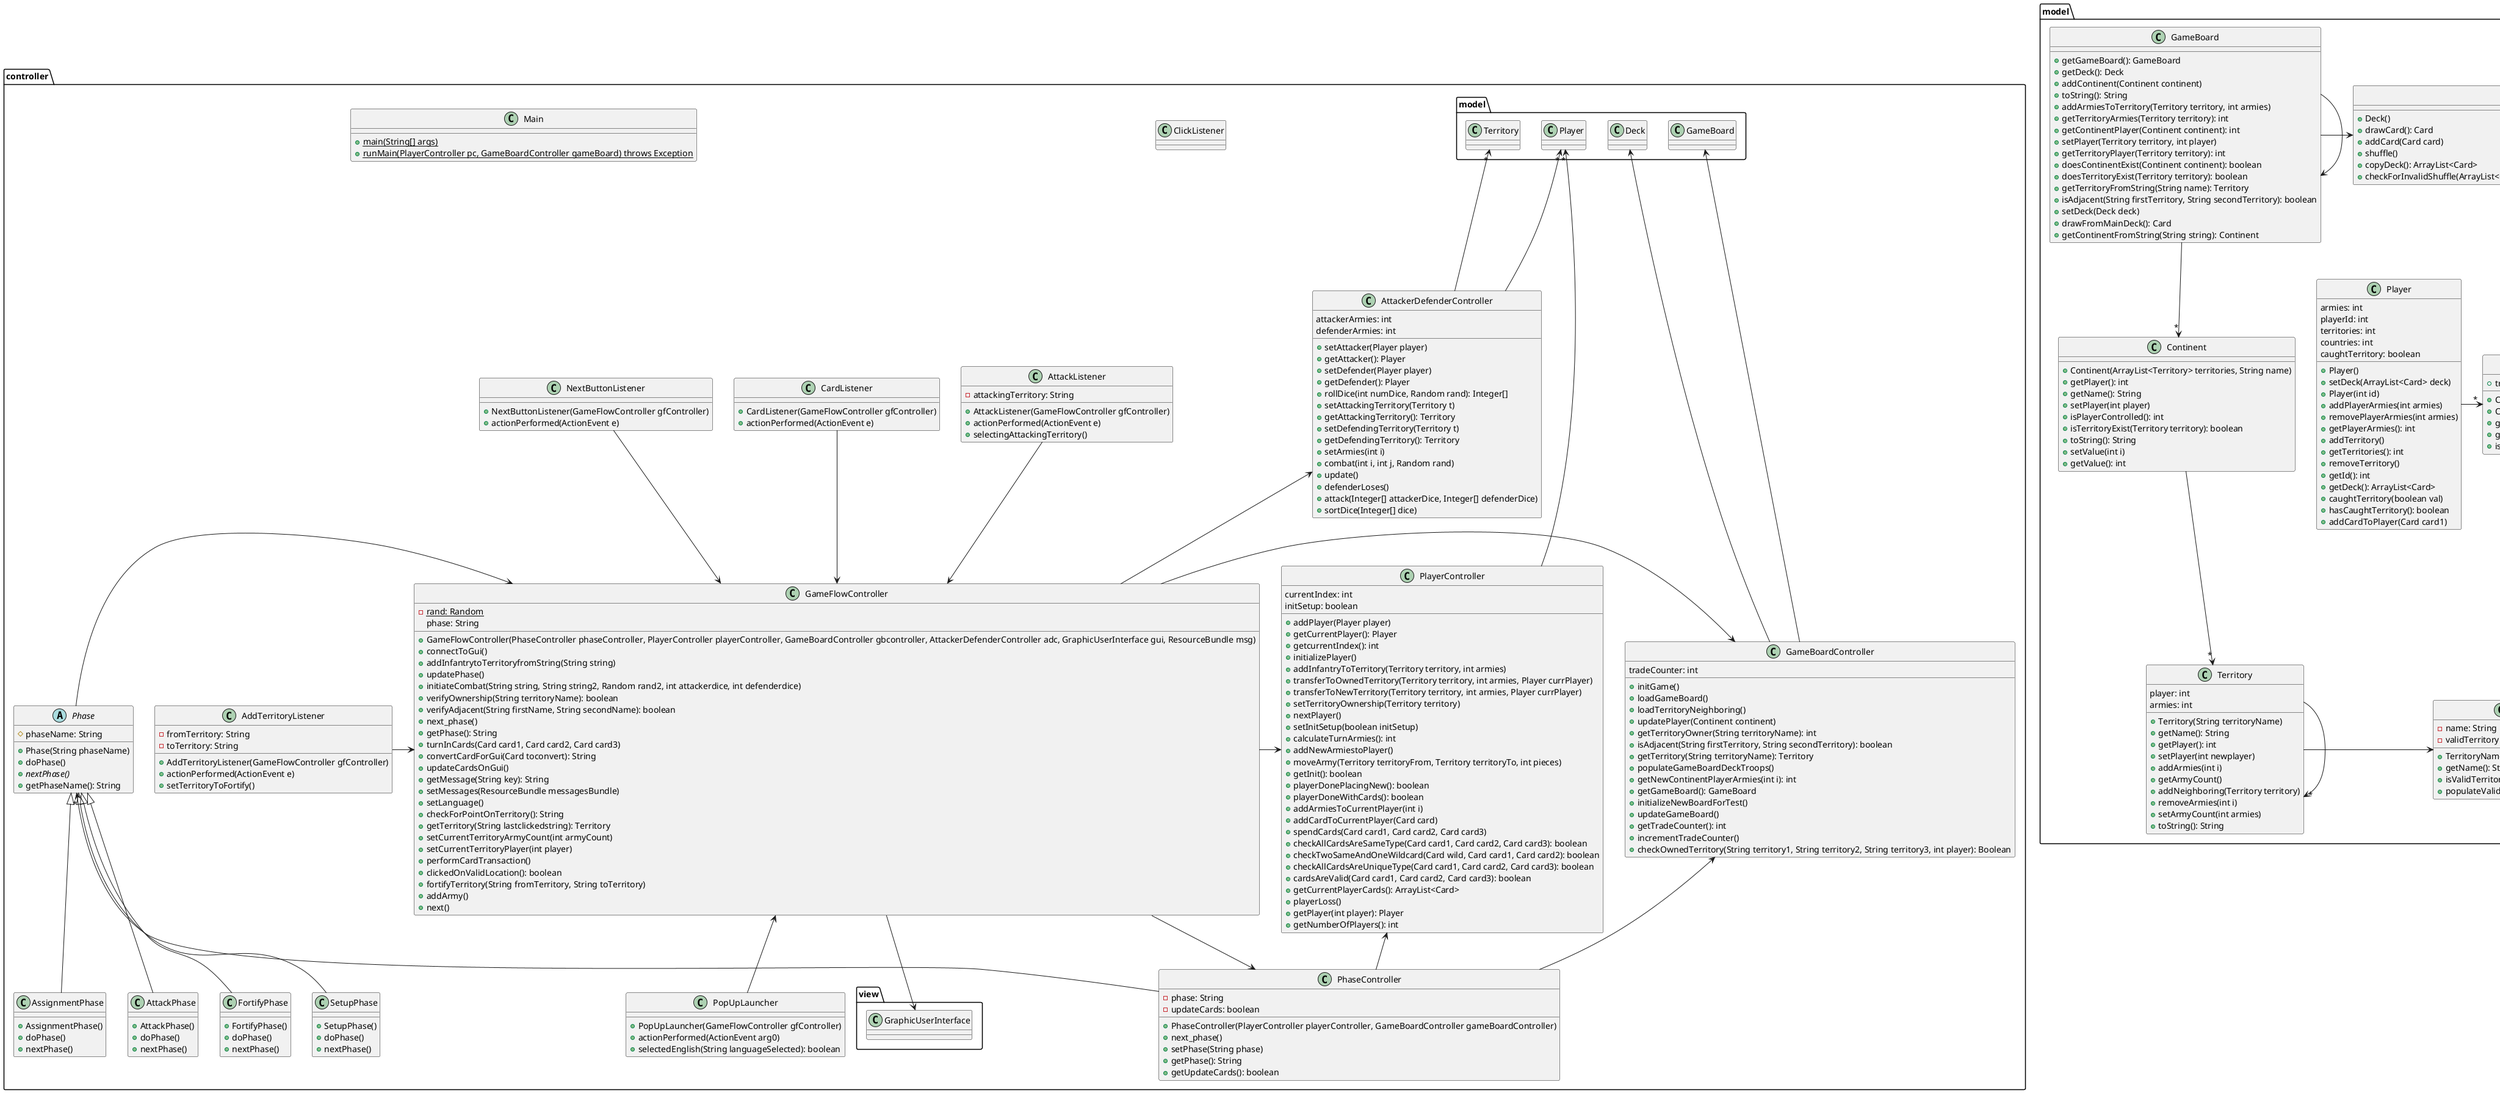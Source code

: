 @startuml
package controller {
    class AddTerritoryListener {
        -fromTerritory: String
        -toTerritory: String
        +AddTerritoryListener(GameFlowController gfController)
        +actionPerformed(ActionEvent e)
        +setTerritoryToFortify()
    }
    class AttackerDefenderController {
        attackerArmies: int
        defenderArmies: int
        +setAttacker(Player player)
        +getAttacker(): Player
        +setDefender(Player player)
        +getDefender(): Player
        +rollDice(int numDice, Random rand): Integer[]
        +setAttackingTerritory(Territory t)
        +getAttackingTerritory(): Territory
        +setDefendingTerritory(Territory t)
        +getDefendingTerritory(): Territory
        +setArmies(int i)
        +combat(int i, int j, Random rand)
        +update()
        +defenderLoses()
        +attack(Integer[] attackerDice, Integer[] defenderDice)
        +sortDice(Integer[] dice)
    }
    class AttackListener {
        -attackingTerritory: String
        +AttackListener(GameFlowController gfController)
        +actionPerformed(ActionEvent e)
        +selectingAttackingTerritory()
    }
    class CardListener {
        +CardListener(GameFlowController gfController)
        +actionPerformed(ActionEvent e)
    }
    class ClickListener {}
    class GameBoardController {
        tradeCounter: int
        +initGame()
        +loadGameBoard()
        +loadTerritoryNeighboring()
        +updatePlayer(Continent continent)
        +getTerritoryOwner(String territoryName): int
        +isAdjacent(String firstTerritory, String secondTerritory): boolean
        +getTerritory(String territoryName): Territory
        +populateGameBoardDeckTroops()
        +getNewContinentPlayerArmies(int i): int
        +getGameBoard(): GameBoard
        +initializeNewBoardForTest()
        +updateGameBoard()
        +getTradeCounter(): int
        +incrementTradeCounter()
        +checkOwnedTerritory(String territory1, String territory2, String territory3, int player): Boolean
    }
    class GameFlowController {
        -{static}rand: Random
        phase: String
        +GameFlowController(PhaseController phaseController, PlayerController playerController, GameBoardController gbcontroller, AttackerDefenderController adc, GraphicUserInterface gui, ResourceBundle msg)
        +connectToGui()
        +addInfantrytoTerritoryfromString(String string)
        +updatePhase()
        +initiateCombat(String string, String string2, Random rand2, int attackerdice, int defenderdice)
        +verifyOwnership(String territoryName): boolean
        +verifyAdjacent(String firstName, String secondName): boolean
        +next_phase()
        +getPhase(): String
        +turnInCards(Card card1, Card card2, Card card3)
        +convertCardForGui(Card toconvert): String
        +updateCardsOnGui()
        +getMessage(String key): String
        +setMessages(ResourceBundle messagesBundle)
        +setLanguage()
        +checkForPointOnTerritory(): String
        +getTerritory(String lastclickedstring): Territory
        +setCurrentTerritoryArmyCount(int armyCount)
        +setCurrentTerritoryPlayer(int player)
        +performCardTransaction()
        +clickedOnValidLocation(): boolean
        +fortifyTerritory(String fromTerritory, String toTerritory)
        +addArmy()
        +next()
    }
    class Main {
        +{static}main(String[] args)
        +{static}runMain(PlayerController pc, GameBoardController gameBoard) throws Exception
    }
    class NextButtonListener {
        +NextButtonListener(GameFlowController gfController)
        +actionPerformed(ActionEvent e)
    }
    abstract class Phase {
        #phaseName: String
        +Phase(String phaseName)
        +doPhase()
        +{abstract}nextPhase()
        +getPhaseName(): String
    }
    class PhaseController {
        -phase: String
        -updateCards: boolean
        +PhaseController(PlayerController playerController, GameBoardController gameBoardController)
        +next_phase()
        +setPhase(String phase)
        +getPhase(): String
        +getUpdateCards(): boolean
    }
    class AssignmentPhase extends Phase {
        +AssignmentPhase()
        +doPhase()
        +nextPhase()
    }
    class AttackPhase extends Phase {
        +AttackPhase()
        +doPhase()
        +nextPhase()
    }
    class FortifyPhase extends Phase {
        +FortifyPhase()
        +doPhase()
        +nextPhase()
    }
    class SetupPhase extends Phase {
        +SetupPhase()
        +doPhase()
        +nextPhase()
    }
    class PlayerController {
        currentIndex: int
        initSetup: boolean
        +addPlayer(Player player)
        +getCurrentPlayer(): Player
        +getcurrentIndex(): int
        +initializePlayer()
        +addInfantryToTerritory(Territory territory, int armies)
        +transferToOwnedTerritory(Territory territory, int armies, Player currPlayer)
        +transferToNewTerritory(Territory territory, int armies, Player currPlayer)
        +setTerritoryOwnership(Territory territory)
        +nextPlayer()
        +setInitSetup(boolean initSetup)
        +calculateTurnArmies(): int
        +addNewArmiestoPlayer()
        +moveArmy(Territory territoryFrom, Territory territoryTo, int pieces)
        +getInit(): boolean
        +playerDonePlacingNew(): boolean
        +playerDoneWithCards(): boolean
        +addArmiesToCurrentPlayer(int i)
        +addCardToCurrentPlayer(Card card)
        +spendCards(Card card1, Card card2, Card card3)
        +checkAllCardsAreSameType(Card card1, Card card2, Card card3): boolean
        +checkTwoSameAndOneWildcard(Card wild, Card card1, Card card2): boolean
        +checkAllCardsAreUniqueType(Card card1, Card card2, Card card3): boolean
        +cardsAreValid(Card card1, Card card2, Card card3): boolean
        +getCurrentPlayerCards(): ArrayList<Card>
        +playerLoss()
        +getPlayer(int player): Player
        +getNumberOfPlayers(): int
    }
    class PopUpLauncher {
        +PopUpLauncher(GameFlowController gfController)
        +actionPerformed(ActionEvent arg0)
        +selectedEnglish(String languageSelected): boolean
    }

    AddTerritoryListener->GameFlowController
    AttackerDefenderController-UP->"*"model.Player
    AttackerDefenderController-UP->"*"model.Territory
    AttackListener-->GameFlowController
    CardListener-->GameFlowController
    GameBoardController-UP->model.GameBoard
    GameBoardController-UP->model.Deck
    GameFlowController-DOWN->PhaseController
    GameFlowController-RIGHT->PlayerController
    GameFlowController-RIGHT->GameBoardController
    GameFlowController-->view.GraphicUserInterface
    GameFlowController-UP->AttackerDefenderController
    NextButtonListener-->GameFlowController
    Phase->GameFlowController
    PhaseController-UP->"*"Phase
    PhaseController-UP->PlayerController
    PhaseController-UP->GameBoardController
    PlayerController-UP->"*"model.Player
    PopUpLauncher-UP->GameFlowController
}

package model {
    class Card {
        +troopType: String
        +Card(String territory)
        +Card(String territory, String troopType)
        +getTerritory(): String
        +getTroopType(): String
        +isValidTroopType(String inputString): boolean
    }
    class Continent {
        +Continent(ArrayList<Territory> territories, String name)
        +getPlayer(): int
        +getName(): String
        +setPlayer(int player)
        +isPlayerControlled(): int
        +isTerritoryExist(Territory territory): boolean
        +toString(): String
        +setValue(int i)
        +getValue(): int
    }
    class Deck {
        +Deck()
        +drawCard(): Card
        +addCard(Card card)
        +shuffle()
        +copyDeck(): ArrayList<Card>
        +checkForInvalidShuffle(ArrayList<Card> original, ArrayList<Card> shuffleDeck): boolean
    }
    class GameBoard {
        +getGameBoard(): GameBoard
        +getDeck(): Deck
        +addContinent(Continent continent)
        +toString(): String
        +addArmiesToTerritory(Territory territory, int armies)
        +getTerritoryArmies(Territory territory): int
        +getContinentPlayer(Continent continent): int
        +setPlayer(Territory territory, int player)
        +getTerritoryPlayer(Territory territory): int
        +doesContinentExist(Continent continent): boolean
        +doesTerritoryExist(Territory territory): boolean
        +getTerritoryFromString(String name): Territory
        +isAdjacent(String firstTerritory, String secondTerritory): boolean
        +setDeck(Deck deck)
        +drawFromMainDeck(): Card
        +getContinentFromString(String string): Continent
    }
    class Player {
        armies: int
        playerId: int
        territories: int
        countries: int
        caughtTerritory: boolean
        +Player()
        +setDeck(ArrayList<Card> deck)
        +Player(int id)
        +addPlayerArmies(int armies)
        +removePlayerArmies(int armies)
        +getPlayerArmies(): int
        +addTerritory()
        +getTerritories(): int
        +removeTerritory()
        +getId(): int
        +getDeck(): ArrayList<Card>
        +caughtTerritory(boolean val)
        +hasCaughtTerritory(): boolean
        +addCardToPlayer(Card card1)
    }
    class Territory {
        player: int
        armies: int
        +Territory(String territoryName)
        +getName(): String
        +getPlayer(): int
        +setPlayer(int newplayer)
        +addArmies(int i)
        +getArmyCount()
        +addNeighboring(Territory territory)
        +removeArmies(int i)
        +setArmyCount(int armies)
        +toString(): String
    }
    class TerritoryName {
        -name: String
        -validTerritoryNames: Set<String>
        +TerritoryName(String newName)
        +getName(): String
        +isValidTerritoryName(String terriory): boolean
        +populateValidTerritoryNames()
    }

    Continent-->"*"Territory
    Card->TerritoryName
    Deck-->"*"Card
    GameBoard->GameBoard
    GameBoard-->"*"Continent
    GameBoard->Deck
    Player->"*"Card
    Territory->TerritoryName
    Territory-->"*"Territory
}

package view {
    class GraphicUserInterface {

    }
}
@enduml